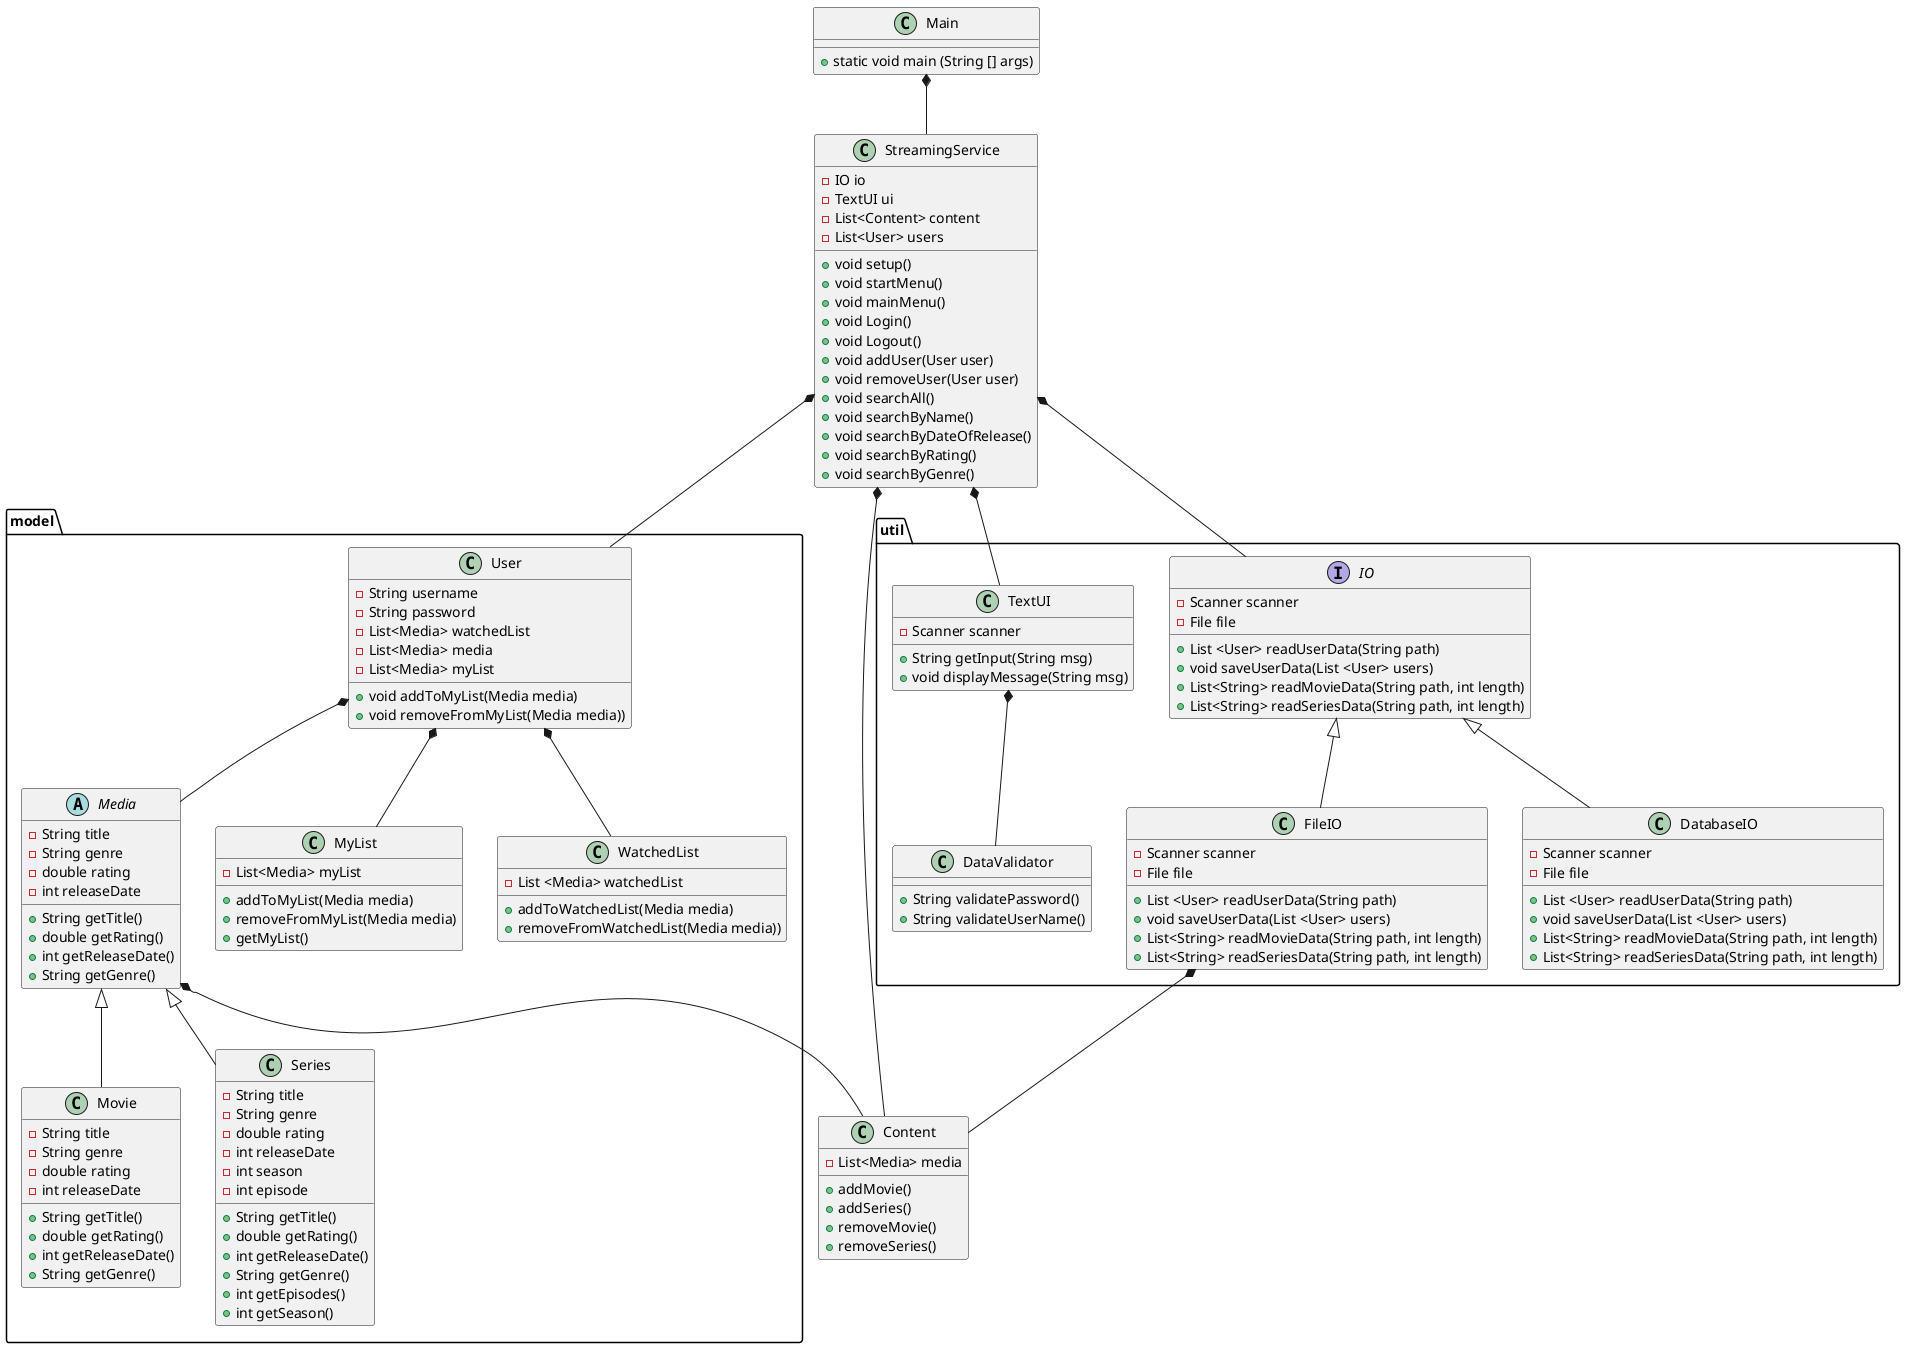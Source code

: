 @startuml

'https://plantuml.com/class-diagram

'Pakker, model og util
'Domænemodel giver nye entity klasser

package "util"
{

Interface IO{
- Scanner scanner
- File file
+ List <User> readUserData(String path)
+ void saveUserData(List <User> users)
+ List<String> readMovieData(String path, int length)
+ List<String> readSeriesData(String path, int length)
}

Class FileIO{
- Scanner scanner
- File file
+ List <User> readUserData(String path)
+ void saveUserData(List <User> users)
+ List<String> readMovieData(String path, int length)
+ List<String> readSeriesData(String path, int length)
}

Class DatabaseIO{
- Scanner scanner
- File file
+ List <User> readUserData(String path)
+ void saveUserData(List <User> users)
+ List<String> readMovieData(String path, int length)
+ List<String> readSeriesData(String path, int length)
}


Class TextUI{
- Scanner scanner
+ String getInput(String msg)
+ void displayMessage(String msg)
}

Class DataValidator{
+ String validatePassword()
+ String validateUserName()
}

}

package "model"
{
Abstract Class Media{
- String title
- String genre
- double rating
- int releaseDate
+ String getTitle()
+ double getRating()
+ int getReleaseDate()
+ String getGenre()
}

Class Movie{
- String title
- String genre
- double rating
- int releaseDate
+ String getTitle()
+ double getRating()
+ int getReleaseDate()
+ String getGenre()
}

Class Series{
- String title
- String genre
- double rating
- int releaseDate
- int season
- int episode
+ String getTitle()
+ double getRating()
+ int getReleaseDate()
+ String getGenre()
+ int getEpisodes()
+ int getSeason()
}

Class User{
- String username
- String password
- List<Media> watchedList
- List<Media> media
- List<Media> myList
+ void addToMyList(Media media)
+ void removeFromMyList(Media media))
}


Class MyList{
- List<Media> myList
+ addToMyList(Media media)
+ removeFromMyList(Media media)
+ getMyList()
}

Class WatchedList{
- List <Media> watchedList
+ addToWatchedList(Media media)
+ removeFromWatchedList(Media media))

}

}

Class StreamingService{
- IO io
- TextUI ui
- List<Content> content
- List<User> users
+ void setup()
+ void startMenu()
+ void mainMenu()
+ void Login()
+ void Logout()
+ void addUser(User user)
+ void removeUser(User user)
+ void searchAll()
+ void searchByName()
+ void searchByDateOfRelease()
+ void searchByRating()
+ void searchByGenre()
}

Class Content{

- List<Media> media

+ addMovie()
+ addSeries()
+ removeMovie()
+ removeSeries()
}

Class Main
Main : + static void main (String [] args)

Main *-- StreamingService
StreamingService *-- IO
StreamingService *-- User
StreamingService *-- TextUI

StreamingService *-- Content
User *-- Media
TextUI *-- DataValidator
FileIO *-- Content
User *-- MyList
User *-- WatchedList
Media *-- Content
Media <|-- Movie
Media <|-- Series
IO <|-- FileIO
IO <|-- DatabaseIO

@enduml